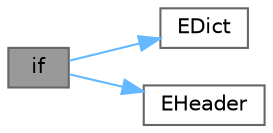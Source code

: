 digraph "if"
{
 // LATEX_PDF_SIZE
  bgcolor="transparent";
  edge [fontname=Helvetica,fontsize=10,labelfontname=Helvetica,labelfontsize=10];
  node [fontname=Helvetica,fontsize=10,shape=box,height=0.2,width=0.4];
  rankdir="LR";
  Node1 [id="Node000001",label="if",height=0.2,width=0.4,color="gray40", fillcolor="grey60", style="filled", fontcolor="black",tooltip=" "];
  Node1 -> Node2 [id="edge1_Node000001_Node000002",color="steelblue1",style="solid",tooltip=" "];
  Node2 [id="Node000002",label="EDict",height=0.2,width=0.4,color="grey40", fillcolor="white", style="filled",URL="$readMechanicalProperties_8H.html#a0b98a491b93f51eaa498547b206726e7",tooltip=" "];
  Node1 -> Node3 [id="edge2_Node000001_Node000003",color="steelblue1",style="solid",tooltip=" "];
  Node3 [id="Node000003",label="EHeader",height=0.2,width=0.4,color="grey40", fillcolor="white", style="filled",URL="$readMechanicalProperties_8H.html#a7b44c98f42eae0367580cb92e85af0a0",tooltip=" "];
}
